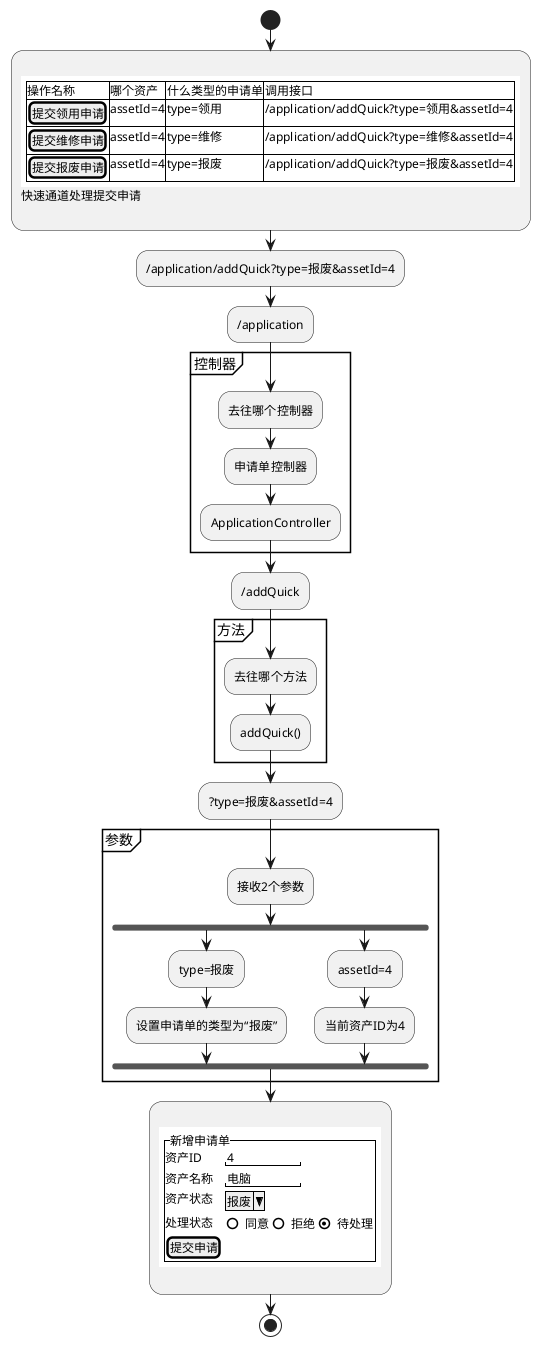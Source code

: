 @startuml
'2.快速通道处理提交申请.puml
start
:
{{
salt
{#
  操作名称       |哪个资产|什么类型的申请单|调用接口
  [提交领用申请] |assetId=4|type=领用    | /application/addQuick?type=领用&assetId=4
  [提交维修申请] |assetId=4|type=维修    | /application/addQuick?type=维修&assetId=4
  [提交报废申请] |assetId=4|type=报废    | /application/addQuick?type=报废&assetId=4
}
}}
快速通道处理提交申请
;
:/application/addQuick?type=报废&assetId=4;
:/application;
partition 控制器 {
:去往哪个控制器;
:申请单控制器;
:ApplicationController;
}
:/addQuick;
partition 方法 {
:去往哪个方法;
:addQuick();
}

:?type=报废&assetId=4;
partition 参数 {
:接收2个参数;
fork
:type=报废;
:设置申请单的类型为“报废”;
fork again
:assetId=4;
:当前资产ID为4;
end fork
}
:
{{
salt
{^新增申请单
    资产ID  | "4        "
    资产名称| "电脑       "
    资产状态| { ^报废^ }
    处理状态| { ()同意 |()拒绝 |(X)待处理}
    [提交申请]
}
}}
;
stop
@enduml